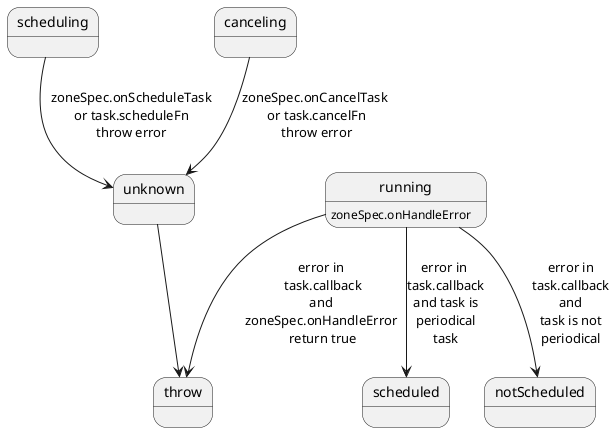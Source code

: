 @startuml
scheduling --> unknown: zoneSpec.onScheduleTask\nor task.scheduleFn\nthrow error
running --> scheduled: error in \ntask.callback\nand task is\nperiodical\ntask
running --> notScheduled: error in\ntask.callback\nand\ntask is not\nperiodical
running: zoneSpec.onHandleError
running --> throw: error in\n task.callback\n and \nzoneSpec.onHandleError\n return true
canceling --> unknown: zoneSpec.onCancelTask\n or task.cancelFn\n throw error
unknown --> throw
@enduml